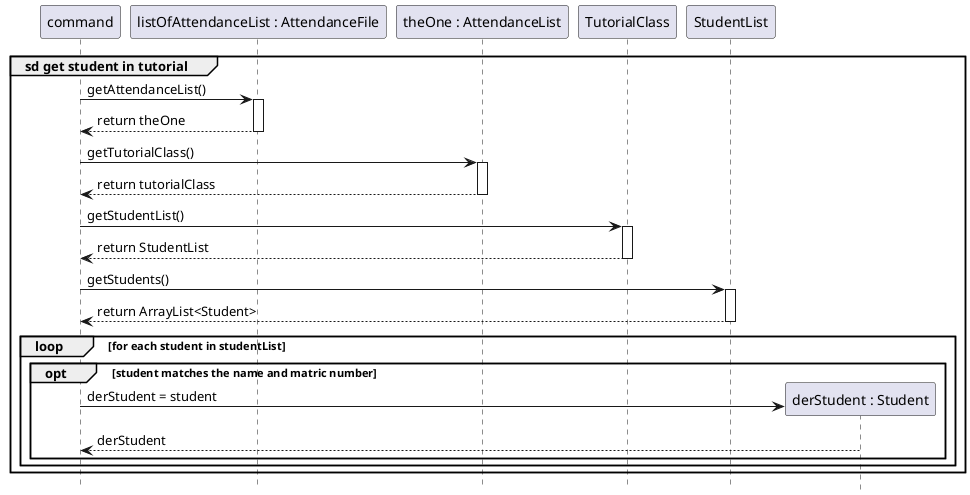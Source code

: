 @startuml
'https://plantuml.com/sequence-diagram
hide footbox


participant "command" as command
participant "listOfAttendanceList : AttendanceFile" as listOfAttendanceList
participant "theOne : AttendanceList" as theOne
participant "TutorialClass" as tutorialClass
participant "StudentList" as studentList

group sd get student in tutorial
    command -> listOfAttendanceList : getAttendanceList()
    activate listOfAttendanceList
    command <-- listOfAttendanceList : return theOne
    deactivate listOfAttendanceList

    command -> theOne : getTutorialClass()
    activate theOne
    command <-- theOne : return tutorialClass
    deactivate theOne

    command -> tutorialClass : getStudentList()
        activate tutorialClass
        command <-- tutorialClass : return StudentList
        deactivate tutorialClass

    command -> studentList : getStudents()
    activate studentList
    command <-- studentList : return ArrayList<Student>
    deactivate studentList

    loop for each student in studentList
    opt student matches the name and matric number

    create "derStudent : Student" as derStudent
    command -> derStudent : derStudent = student
    derStudent --> command : derStudent
    end opt
    end loop
    end
@enduml